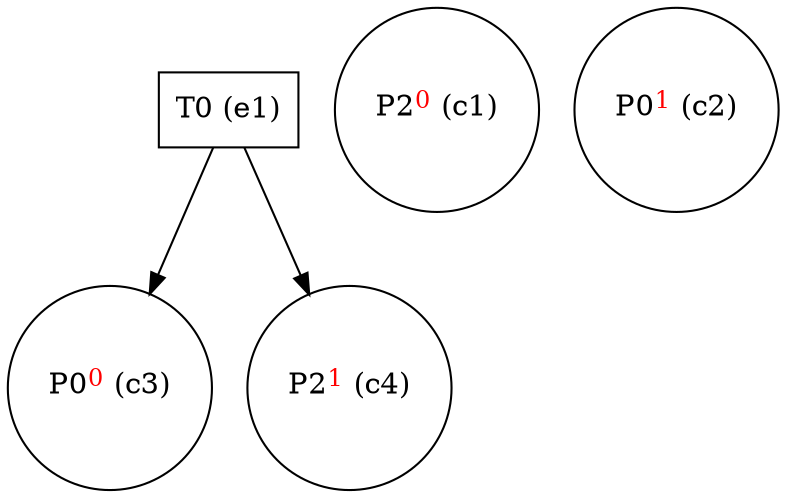 digraph test {
  e1 -> c3;
  e1 -> c4;
  c1 [label= <P2<FONT COLOR="red"><SUP>0</SUP></FONT>&nbsp;(c1)> shape=circle];
  c2 [label= <P0<FONT COLOR="red"><SUP>1</SUP></FONT>&nbsp;(c2)> shape=circle];
  c3 [label= <P0<FONT COLOR="red"><SUP>0</SUP></FONT>&nbsp;(c3)> shape=circle];
  c4 [label= <P2<FONT COLOR="red"><SUP>1</SUP></FONT>&nbsp;(c4)> shape=circle];
  e1 [label="T0 (e1)" shape=box];
}
